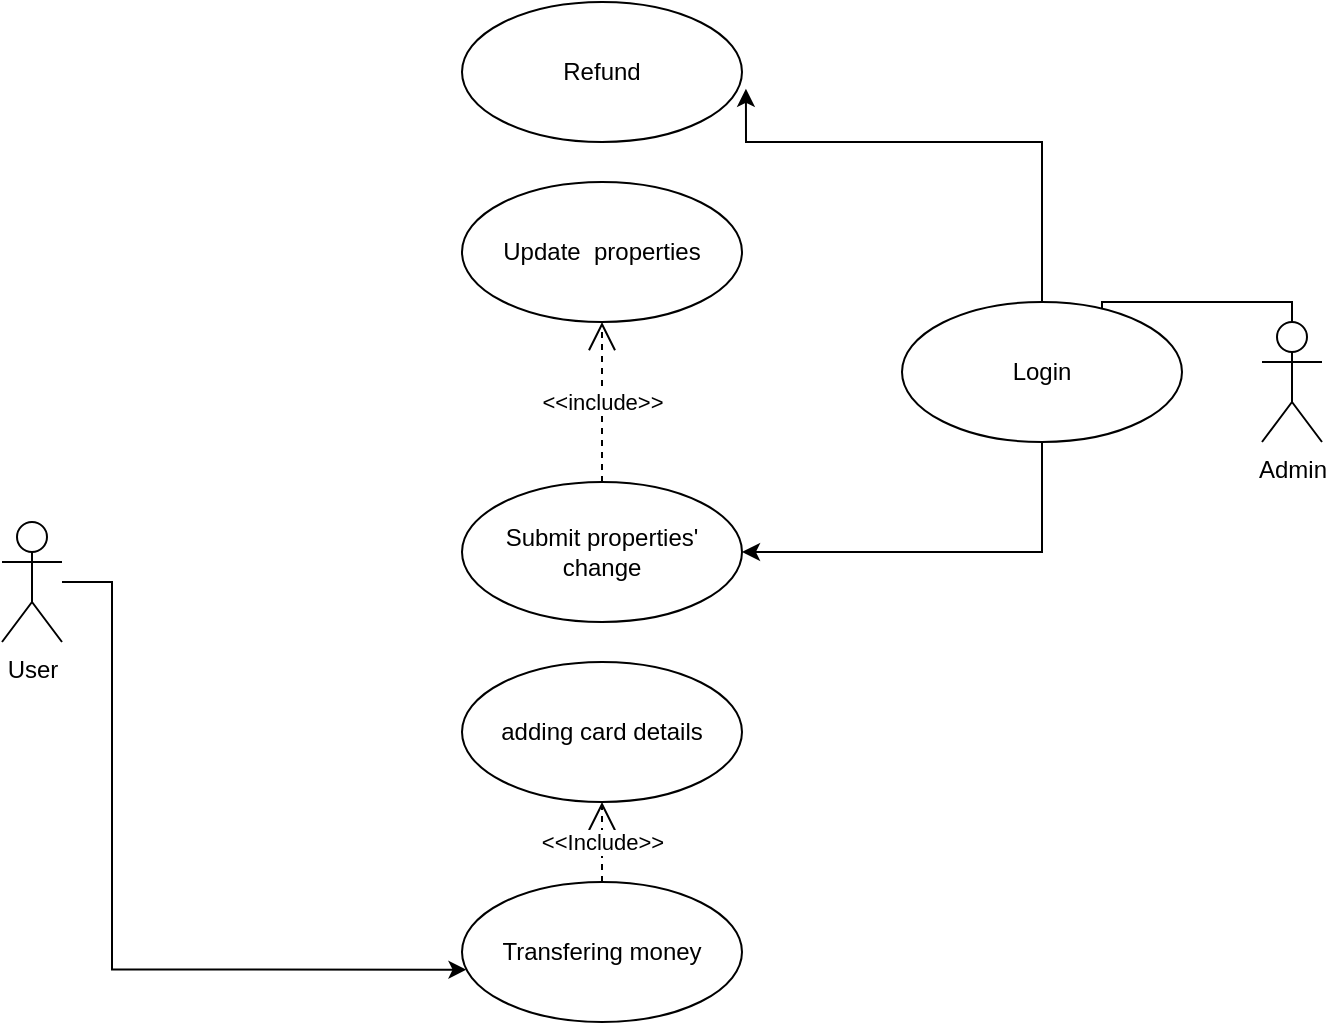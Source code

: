<mxfile version="15.4.0" type="device"><diagram id="iTe_rJXWwrlR3ehilhQL" name="Page-1"><mxGraphModel dx="1024" dy="592" grid="1" gridSize="10" guides="1" tooltips="1" connect="1" arrows="1" fold="1" page="1" pageScale="1" pageWidth="850" pageHeight="1100" math="0" shadow="0"><root><mxCell id="0"/><mxCell id="1" parent="0"/><mxCell id="o6_ibgVwFG5AWmeTgAc--23" style="edgeStyle=orthogonalEdgeStyle;rounded=0;orthogonalLoop=1;jettySize=auto;html=1;entryX=0.016;entryY=0.626;entryDx=0;entryDy=0;entryPerimeter=0;" parent="1" source="o6_ibgVwFG5AWmeTgAc--1" target="o6_ibgVwFG5AWmeTgAc--24" edge="1"><mxGeometry relative="1" as="geometry"><mxPoint x="270" y="480" as="targetPoint"/><Array as="points"><mxPoint x="95" y="504"/></Array></mxGeometry></mxCell><mxCell id="o6_ibgVwFG5AWmeTgAc--1" value="User" style="shape=umlActor;verticalLabelPosition=bottom;verticalAlign=top;html=1;outlineConnect=0;" parent="1" vertex="1"><mxGeometry x="40" y="280" width="30" height="60" as="geometry"/></mxCell><mxCell id="o6_ibgVwFG5AWmeTgAc--8" style="edgeStyle=orthogonalEdgeStyle;rounded=0;orthogonalLoop=1;jettySize=auto;html=1;entryX=1;entryY=0.5;entryDx=0;entryDy=0;" parent="1" source="o6_ibgVwFG5AWmeTgAc--2" target="o6_ibgVwFG5AWmeTgAc--4" edge="1"><mxGeometry relative="1" as="geometry"><Array as="points"><mxPoint x="665" y="170"/><mxPoint x="590" y="170"/><mxPoint x="590" y="65"/></Array></mxGeometry></mxCell><mxCell id="o6_ibgVwFG5AWmeTgAc--2" value="Admin" style="shape=umlActor;verticalLabelPosition=bottom;verticalAlign=top;html=1;outlineConnect=0;" parent="1" vertex="1"><mxGeometry x="670" y="180" width="30" height="60" as="geometry"/></mxCell><mxCell id="o6_ibgVwFG5AWmeTgAc--21" style="edgeStyle=orthogonalEdgeStyle;rounded=0;orthogonalLoop=1;jettySize=auto;html=1;entryX=1.014;entryY=0.62;entryDx=0;entryDy=0;entryPerimeter=0;" parent="1" source="o6_ibgVwFG5AWmeTgAc--4" target="o6_ibgVwFG5AWmeTgAc--20" edge="1"><mxGeometry relative="1" as="geometry"><Array as="points"><mxPoint x="560" y="90"/><mxPoint x="412" y="90"/></Array></mxGeometry></mxCell><mxCell id="o6_ibgVwFG5AWmeTgAc--4" value="Login" style="ellipse;whiteSpace=wrap;html=1;" parent="1" vertex="1"><mxGeometry x="490" y="170" width="140" height="70" as="geometry"/></mxCell><mxCell id="o6_ibgVwFG5AWmeTgAc--10" value="Update&amp;nbsp; properties" style="ellipse;whiteSpace=wrap;html=1;" parent="1" vertex="1"><mxGeometry x="270" y="110" width="140" height="70" as="geometry"/></mxCell><mxCell id="o6_ibgVwFG5AWmeTgAc--11" value="Submit properties' change" style="ellipse;whiteSpace=wrap;html=1;" parent="1" vertex="1"><mxGeometry x="270" y="260" width="140" height="70" as="geometry"/></mxCell><mxCell id="o6_ibgVwFG5AWmeTgAc--12" style="edgeStyle=orthogonalEdgeStyle;rounded=0;orthogonalLoop=1;jettySize=auto;html=1;entryX=1;entryY=0.5;entryDx=0;entryDy=0;exitX=0.5;exitY=1;exitDx=0;exitDy=0;" parent="1" source="o6_ibgVwFG5AWmeTgAc--4" target="o6_ibgVwFG5AWmeTgAc--11" edge="1"><mxGeometry relative="1" as="geometry"><mxPoint x="670" y="220" as="sourcePoint"/><mxPoint x="420" y="75" as="targetPoint"/><Array as="points"><mxPoint x="560" y="295"/></Array></mxGeometry></mxCell><mxCell id="o6_ibgVwFG5AWmeTgAc--16" value="&amp;lt;&amp;lt;include&amp;gt;&amp;gt;" style="endArrow=open;endSize=12;dashed=1;html=1;rounded=0;edgeStyle=orthogonalEdgeStyle;exitX=0.5;exitY=0;exitDx=0;exitDy=0;" parent="1" source="o6_ibgVwFG5AWmeTgAc--11" target="o6_ibgVwFG5AWmeTgAc--10" edge="1"><mxGeometry width="160" relative="1" as="geometry"><mxPoint x="340" y="250" as="sourcePoint"/><mxPoint x="450" y="190" as="targetPoint"/><Array as="points"/></mxGeometry></mxCell><mxCell id="o6_ibgVwFG5AWmeTgAc--20" value="Refund" style="ellipse;whiteSpace=wrap;html=1;" parent="1" vertex="1"><mxGeometry x="270" y="20" width="140" height="70" as="geometry"/></mxCell><mxCell id="o6_ibgVwFG5AWmeTgAc--22" value="adding card details" style="ellipse;whiteSpace=wrap;html=1;" parent="1" vertex="1"><mxGeometry x="270" y="350" width="140" height="70" as="geometry"/></mxCell><mxCell id="o6_ibgVwFG5AWmeTgAc--24" value="Transfering money" style="ellipse;whiteSpace=wrap;html=1;" parent="1" vertex="1"><mxGeometry x="270" y="460" width="140" height="70" as="geometry"/></mxCell><mxCell id="o6_ibgVwFG5AWmeTgAc--26" value="&amp;lt;&amp;lt;Include&amp;gt;&amp;gt;&lt;br&gt;" style="endArrow=open;endSize=12;dashed=1;html=1;rounded=0;edgeStyle=orthogonalEdgeStyle;exitX=0.5;exitY=0;exitDx=0;exitDy=0;entryX=0.5;entryY=1;entryDx=0;entryDy=0;" parent="1" source="o6_ibgVwFG5AWmeTgAc--24" edge="1" target="o6_ibgVwFG5AWmeTgAc--22"><mxGeometry width="160" relative="1" as="geometry"><mxPoint x="340" y="300" as="sourcePoint"/><mxPoint x="360" y="410" as="targetPoint"/></mxGeometry></mxCell></root></mxGraphModel></diagram></mxfile>